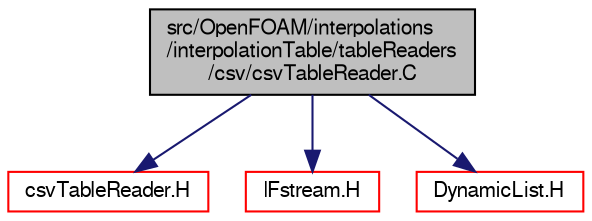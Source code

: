 digraph "src/OpenFOAM/interpolations/interpolationTable/tableReaders/csv/csvTableReader.C"
{
  bgcolor="transparent";
  edge [fontname="FreeSans",fontsize="10",labelfontname="FreeSans",labelfontsize="10"];
  node [fontname="FreeSans",fontsize="10",shape=record];
  Node0 [label="src/OpenFOAM/interpolations\l/interpolationTable/tableReaders\l/csv/csvTableReader.C",height=0.2,width=0.4,color="black", fillcolor="grey75", style="filled", fontcolor="black"];
  Node0 -> Node1 [color="midnightblue",fontsize="10",style="solid",fontname="FreeSans"];
  Node1 [label="csvTableReader.H",height=0.2,width=0.4,color="red",URL="$a10427.html"];
  Node0 -> Node93 [color="midnightblue",fontsize="10",style="solid",fontname="FreeSans"];
  Node93 [label="IFstream.H",height=0.2,width=0.4,color="red",URL="$a09059.html"];
  Node0 -> Node97 [color="midnightblue",fontsize="10",style="solid",fontname="FreeSans"];
  Node97 [label="DynamicList.H",height=0.2,width=0.4,color="red",URL="$a08633.html"];
}
